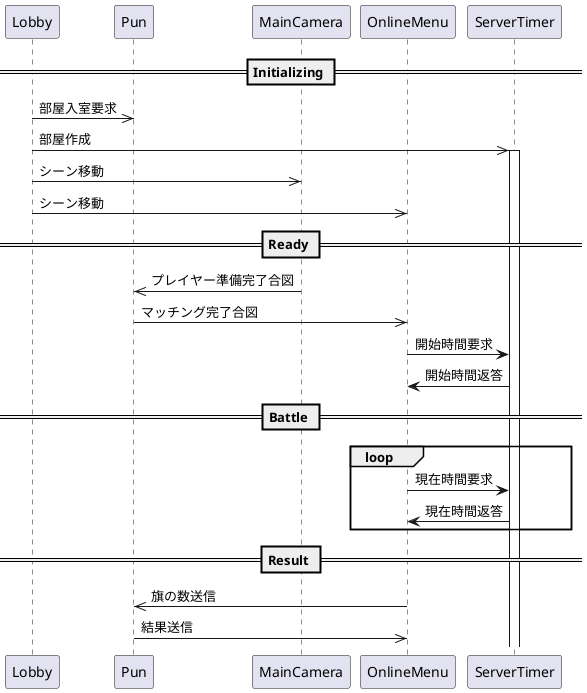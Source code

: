@startuml sequence

participant Lobby
participant Pun
participant MainCamera
participant OnlineMenu
participant ServerTimer

== Initializing ==
Lobby ->> Pun : 部屋入室要求
Lobby ->> ServerTimer : 部屋作成
activate ServerTimer
Lobby ->> MainCamera : シーン移動
Lobby ->> OnlineMenu : シーン移動
== Ready ==
MainCamera ->> Pun : プレイヤー準備完了合図
Pun ->> OnlineMenu : マッチング完了合図
OnlineMenu -> ServerTimer : 開始時間要求
ServerTimer -> OnlineMenu : 開始時間返答
== Battle ==
loop
OnlineMenu -> ServerTimer : 現在時間要求
ServerTimer -> OnlineMenu : 現在時間返答
end
== Result ==
OnlineMenu ->> Pun : 旗の数送信
Pun ->> OnlineMenu : 結果送信

@enduml